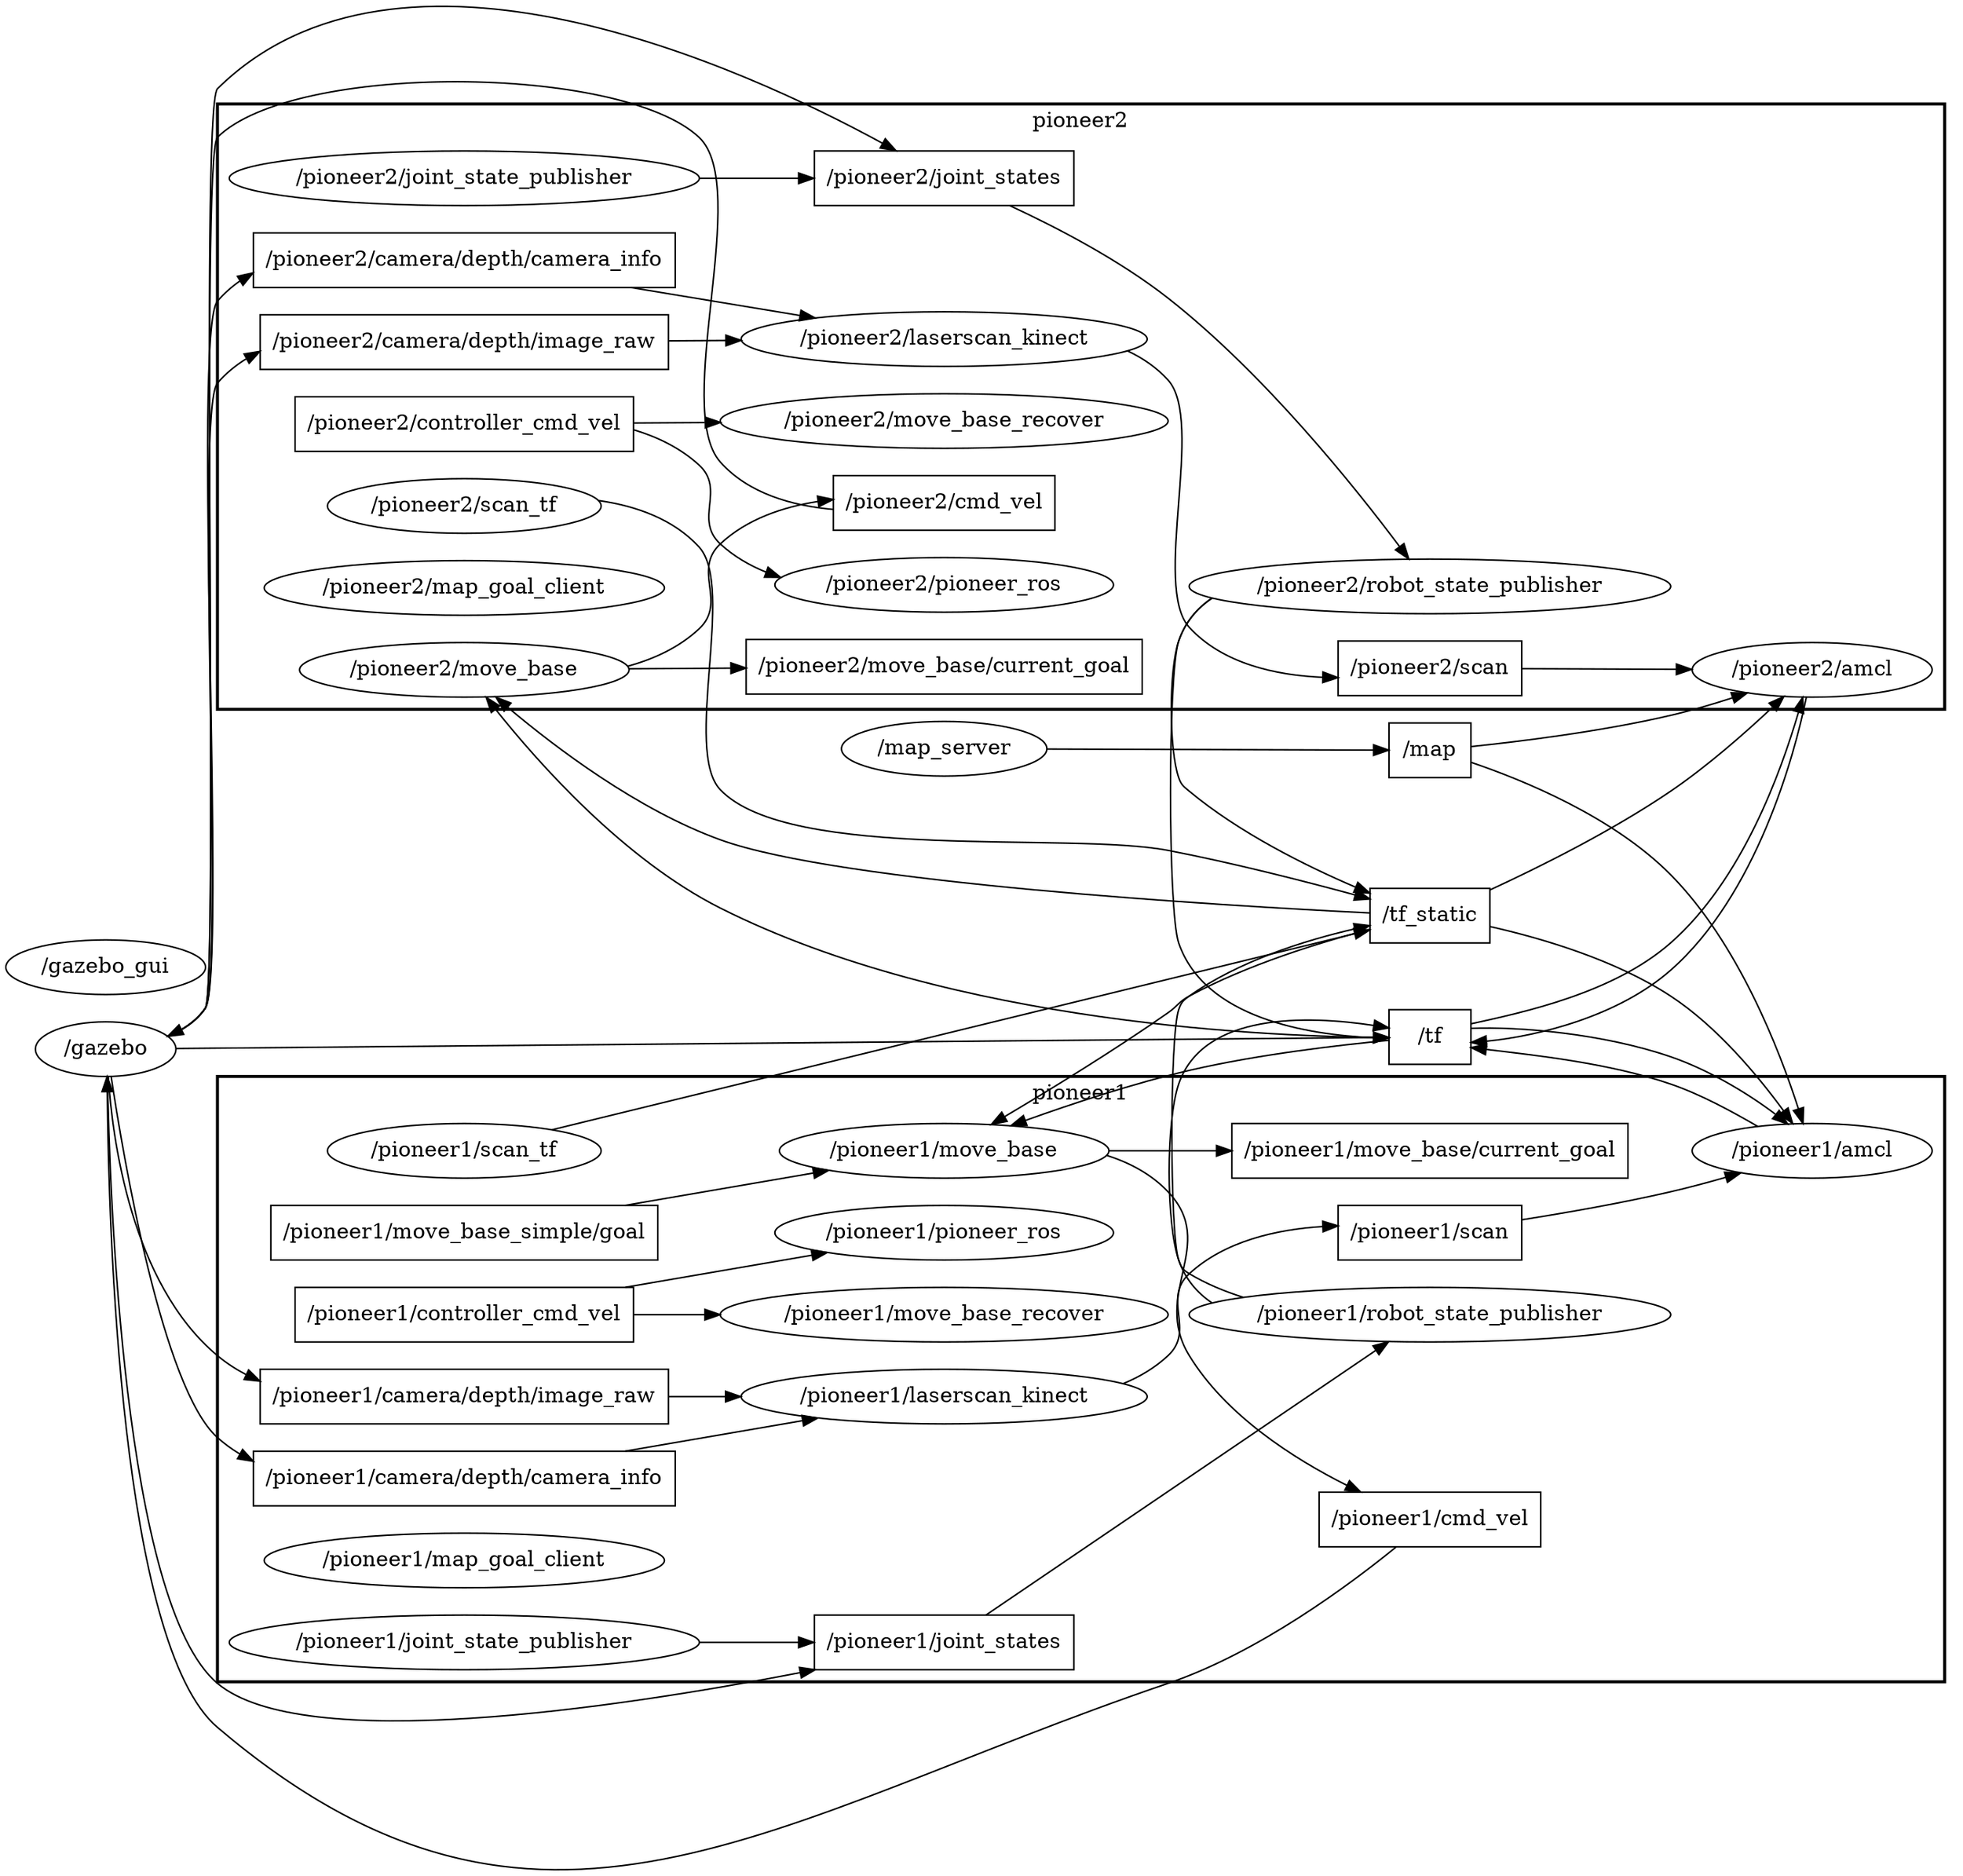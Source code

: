 digraph graphname {
	graph [bb="0,0,1028.1,1206.9",
		compound=True,
		rank=same,
		rankdir=LR,
		ranksep=0.2
	];
	node [label="\N"];
	subgraph cluster_pioneer2 {
		graph [bb="115.89,759.62,1020.1,1158.6",
			compound=True,
			label=pioneer2,
			lheight=0.21,
			lp="568,1147.1",
			lwidth=0.67,
			rank=same,
			rankdir=LR,
			ranksep=0.2,
			style=bold
		];
		t___pioneer2__joint_states		 [URL=topic_3A__pioneer2__joint_states,
			height=0.5,
			label="/pioneer2/joint_states",
			pos="495.36,1109.6",
			shape=box,
			tooltip="topic:/pioneer2/joint_states",
			width=1.8472];
		n___pioneer2__robot_state_publisher		 [URL=__pioneer2__robot_state_publisher,
			height=0.5,
			label="/pioneer2/robot_state_publisher",
			pos="748.54,840.62",
			shape=ellipse,
			tooltip="/pioneer2/robot_state_publisher",
			width=3.3941];
		t___pioneer2__joint_states -> n___pioneer2__robot_state_publisher		 [penwidth=1,
			pos="e,737.62,858.71 529.15,1091.6 553.72,1077.1 587.29,1055.2 612.35,1030.6 664.42,979.61 710.12,906.36 732.65,867.39"];
		t___pioneer2__camera__depth__camera_info		 [URL=topic_3A__pioneer2__camera__depth__camera_info,
			height=0.5,
			label="/pioneer2/camera/depth/camera_info",
			pos="244.13,1055.6",
			shape=box,
			tooltip="topic:/pioneer2/camera/depth/camera_info",
			width=3.0139];
		n___pioneer2__laserscan_kinect		 [URL=__pioneer2__laserscan_kinect,
			height=0.5,
			label="/pioneer2/laserscan_kinect",
			pos="495.36,1003.6",
			shape=ellipse,
			tooltip="/pioneer2/laserscan_kinect",
			width=2.9067];
		t___pioneer2__camera__depth__camera_info -> n___pioneer2__laserscan_kinect		 [penwidth=1,
			pos="e,428.09,1017.4 331.6,1037.6 359.77,1031.7 390.82,1025.2 418.19,1019.5"];
		t___pioneer2__camera__depth__image_raw		 [URL=topic_3A__pioneer2__camera__depth__image_raw,
			height=0.5,
			label="/pioneer2/camera/depth/image_raw",
			pos="244.13,1001.6",
			shape=box,
			tooltip="topic:/pioneer2/camera/depth/image_raw",
			width=2.9028];
		t___pioneer2__camera__depth__image_raw -> n___pioneer2__laserscan_kinect		 [penwidth=1,
			pos="e,390.75,1002.8 348.66,1002.5 359.2,1002.5 369.95,1002.6 380.59,1002.7"];
		t___pioneer2__controller_cmd_vel		 [URL=topic_3A__pioneer2__controller_cmd_vel,
			height=0.5,
			label="/pioneer2/controller_cmd_vel",
			pos="244.13,947.62",
			shape=box,
			tooltip="topic:/pioneer2/controller_cmd_vel",
			width=2.4722];
		n___pioneer2__pioneer_ros		 [URL=__pioneer2__pioneer_ros,
			height=0.5,
			label="/pioneer2/pioneer_ros",
			pos="495.36,841.62",
			shape=ellipse,
			tooltip="/pioneer2/pioneer_ros",
			width=2.4373];
		t___pioneer2__controller_cmd_vel -> n___pioneer2__pioneer_ros		 [penwidth=1,
			pos="e,414.04,848.4 333.15,939.34 344.7,935.09 355.57,929.08 364.37,920.62 381.63,904.04 361.16,885.25 378.37,868.62 385.86,861.38 394.9,855.94 404.58,851.88"];
		n___pioneer2__move_base_recover		 [URL=__pioneer2__move_base_recover,
			height=0.5,
			label="/pioneer2/move_base_recover",
			pos="495.36,949.62",
			shape=ellipse,
			tooltip="/pioneer2/move_base_recover",
			width=3.2497];
		t___pioneer2__controller_cmd_vel -> n___pioneer2__move_base_recover		 [penwidth=1,
			pos="e,378.32,948.69 333.35,948.33 344.61,948.42 356.31,948.51 368.03,948.61"];
		t___pioneer2__cmd_vel		 [URL=topic_3A__pioneer2__cmd_vel,
			height=0.5,
			label="/pioneer2/cmd_vel",
			pos="495.36,895.62",
			shape=box,
			tooltip="topic:/pioneer2/cmd_vel",
			width=1.6528];
		t___pioneer2__move_base__current_goal		 [URL=topic_3A__pioneer2__move_base__current_goal,
			height=0.5,
			label="/pioneer2/move_base/current_goal",
			pos="495.36,787.62",
			shape=box,
			tooltip="topic:/pioneer2/move_base/current_goal",
			width=2.8472];
		t___pioneer2__scan		 [URL=topic_3A__pioneer2__scan,
			height=0.5,
			label="/pioneer2/scan",
			pos="748.54,786.62",
			shape=box,
			tooltip="topic:/pioneer2/scan",
			width=1.3194];
		n___pioneer2__amcl		 [URL=__pioneer2__amcl,
			height=0.5,
			label="/pioneer2/amcl",
			pos="948.42,785.62",
			shape=ellipse,
			tooltip="/pioneer2/amcl",
			width=1.7693];
		t___pioneer2__scan -> n___pioneer2__amcl		 [penwidth=1,
			pos="e,884.61,785.94 796.18,786.39 819.48,786.27 848.22,786.12 874.36,785.99"];
		n___pioneer2__joint_state_publisher		 [URL=__pioneer2__joint_state_publisher,
			height=0.5,
			label="/pioneer2/joint_state_publisher",
			pos="244.13,1109.6",
			shape=ellipse,
			tooltip="/pioneer2/joint_state_publisher",
			width=3.34];
		n___pioneer2__joint_state_publisher -> t___pioneer2__joint_states		 [penwidth=1,
			pos="e,428.82,1109.6 364.63,1109.6 382.95,1109.6 401.41,1109.6 418.43,1109.6"];
		n___pioneer2__scan_tf		 [URL=__pioneer2__scan_tf,
			height=0.5,
			label="/pioneer2/scan_tf",
			pos="244.13,893.62",
			shape=ellipse,
			tooltip="/pioneer2/scan_tf",
			width=1.9859];
		n___pioneer2__map_goal_client		 [URL=__pioneer2__map_goal_client,
			height=0.5,
			label="/pioneer2/map_goal_client",
			pos="244.13,839.62",
			shape=ellipse,
			tooltip="/pioneer2/map_goal_client",
			width=2.9247];
		n___pioneer2__move_base		 [URL=__pioneer2__move_base,
			height=0.5,
			label="/pioneer2/move_base",
			pos="244.13,785.62",
			shape=ellipse,
			tooltip="/pioneer2/move_base",
			width=2.4012];
		n___pioneer2__move_base -> t___pioneer2__cmd_vel		 [penwidth=1,
			pos="e,435.86,894.22 326.29,791.4 340.41,795.7 353.9,802.38 364.37,812.62 382.71,830.56 360.08,850.63 378.37,868.62 391.06,881.11 408.33,888.25 425.67,892.23"];
		n___pioneer2__move_base -> t___pioneer2__move_base__current_goal		 [penwidth=1,
			pos="e,392.71,786.81 330.55,786.31 347.28,786.44 365.05,786.58 382.49,786.72"];
		n___pioneer2__laserscan_kinect -> t___pioneer2__scan		 [penwidth=1,
			pos="e,700.87,784.53 586.81,994.87 596.52,990.57 605.38,984.67 612.35,976.62 636.15,949.14 602.41,840.99 626.35,813.62 642.23,795.46 667.4,788.02 690.69,785.39"];
	}
	subgraph cluster_pioneer1 {
		graph [bb="115.89,118.62,1020.1,517.62",
			compound=True,
			label=pioneer1,
			lheight=0.21,
			lp="568,506.12",
			lwidth=0.67,
			rank=same,
			rankdir=LR,
			ranksep=0.2,
			style=bold
		];
		t___pioneer1__camera__depth__image_raw		 [URL=topic_3A__pioneer1__camera__depth__image_raw,
			height=0.5,
			label="/pioneer1/camera/depth/image_raw",
			pos="244.13,306.62",
			shape=box,
			tooltip="topic:/pioneer1/camera/depth/image_raw",
			width=2.9028];
		n___pioneer1__laserscan_kinect		 [URL=__pioneer1__laserscan_kinect,
			height=0.5,
			label="/pioneer1/laserscan_kinect",
			pos="495.36,306.62",
			shape=ellipse,
			tooltip="/pioneer1/laserscan_kinect",
			width=2.9067];
		t___pioneer1__camera__depth__image_raw -> n___pioneer1__laserscan_kinect		 [penwidth=1,
			pos="e,390.35,306.62 348.66,306.62 359.1,306.62 369.74,306.62 380.28,306.62"];
		t___pioneer1__move_base__current_goal		 [URL=topic_3A__pioneer1__move_base__current_goal,
			height=0.5,
			label="/pioneer1/move_base/current_goal",
			pos="748.54,468.62",
			shape=box,
			tooltip="topic:/pioneer1/move_base/current_goal",
			width=2.8472];
		t___pioneer1__scan		 [URL=topic_3A__pioneer1__scan,
			height=0.5,
			label="/pioneer1/scan",
			pos="748.54,414.62",
			shape=box,
			tooltip="topic:/pioneer1/scan",
			width=1.3194];
		n___pioneer1__amcl		 [URL=__pioneer1__amcl,
			height=0.5,
			label="/pioneer1/amcl",
			pos="948.42,468.62",
			shape=ellipse,
			tooltip="/pioneer1/amcl",
			width=1.7693];
		t___pioneer1__scan -> n___pioneer1__amcl		 [penwidth=1,
			pos="e,909.48,454.26 796.19,423.66 818.85,428.39 846.38,434.65 870.73,441.62 880.19,444.33 890.2,447.57 899.74,450.85"];
		t___pioneer1__cmd_vel		 [URL=topic_3A__pioneer1__cmd_vel,
			height=0.5,
			label="/pioneer1/cmd_vel",
			pos="748.54,225.62",
			shape=box,
			tooltip="topic:/pioneer1/cmd_vel",
			width=1.6528];
		t___pioneer1__camera__depth__camera_info		 [URL=topic_3A__pioneer1__camera__depth__camera_info,
			height=0.5,
			label="/pioneer1/camera/depth/camera_info",
			pos="244.13,252.62",
			shape=box,
			tooltip="topic:/pioneer1/camera/depth/camera_info",
			width=3.0139];
		t___pioneer1__camera__depth__camera_info -> n___pioneer1__laserscan_kinect		 [penwidth=1,
			pos="e,429.64,292.6 328.47,270.68 357.96,277.07 390.93,284.21 419.66,290.44"];
		t___pioneer1__controller_cmd_vel		 [URL=topic_3A__pioneer1__controller_cmd_vel,
			height=0.5,
			label="/pioneer1/controller_cmd_vel",
			pos="244.13,360.62",
			shape=box,
			tooltip="topic:/pioneer1/controller_cmd_vel",
			width=2.4722];
		n___pioneer1__pioneer_ros		 [URL=__pioneer1__pioneer_ros,
			height=0.5,
			label="/pioneer1/pioneer_ros",
			pos="495.36,414.62",
			shape=ellipse,
			tooltip="/pioneer1/pioneer_ros",
			width=2.4373];
		t___pioneer1__controller_cmd_vel -> n___pioneer1__pioneer_ros		 [penwidth=1,
			pos="e,434.35,401.62 328.47,378.68 359.61,385.43 394.64,393.02 424.46,399.48"];
		n___pioneer1__move_base_recover		 [URL=__pioneer1__move_base_recover,
			height=0.5,
			label="/pioneer1/move_base_recover",
			pos="495.36,360.62",
			shape=ellipse,
			tooltip="/pioneer1/move_base_recover",
			width=3.2497];
		t___pioneer1__controller_cmd_vel -> n___pioneer1__move_base_recover		 [penwidth=1,
			pos="e,378.32,360.62 333.35,360.62 344.61,360.62 356.31,360.62 368.03,360.62"];
		t___pioneer1__joint_states		 [URL=topic_3A__pioneer1__joint_states,
			height=0.5,
			label="/pioneer1/joint_states",
			pos="495.36,144.62",
			shape=box,
			tooltip="topic:/pioneer1/joint_states",
			width=1.8472];
		n___pioneer1__robot_state_publisher		 [URL=__pioneer1__robot_state_publisher,
			height=0.5,
			label="/pioneer1/robot_state_publisher",
			pos="748.54,360.62",
			shape=ellipse,
			tooltip="/pioneer1/robot_state_publisher",
			width=3.3941];
		t___pioneer1__joint_states -> n___pioneer1__robot_state_publisher		 [penwidth=1,
			pos="e,726.79,342.78 517.34,162.67 562.33,201.36 668.12,292.33 719.1,336.16"];
		t___pioneer1__move_base_simple__goal		 [URL=topic_3A__pioneer1__move_base_simple__goal,
			height=0.5,
			label="/pioneer1/move_base_simple/goal",
			pos="244.13,414.62",
			shape=box,
			tooltip="topic:/pioneer1/move_base_simple/goal",
			width=2.8194];
		n___pioneer1__move_base		 [URL=__pioneer1__move_base,
			height=0.5,
			label="/pioneer1/move_base",
			pos="495.36,468.62",
			shape=ellipse,
			tooltip="/pioneer1/move_base",
			width=2.4012];
		t___pioneer1__move_base_simple__goal -> n___pioneer1__move_base		 [penwidth=1,
			pos="e,434.74,455.7 328.47,432.68 359.74,439.45 394.93,447.08 424.82,453.55"];
		n___pioneer1__scan_tf		 [URL=__pioneer1__scan_tf,
			height=0.5,
			label="/pioneer1/scan_tf",
			pos="244.13,468.62",
			shape=ellipse,
			tooltip="/pioneer1/scan_tf",
			width=1.9859];
		n___pioneer1__laserscan_kinect -> t___pioneer1__scan		 [penwidth=1,
			pos="e,700.93,415.43 584.4,316.08 594.76,320.22 604.43,325.9 612.35,333.62 630.1,350.93 608.52,370.39 626.35,387.62 643.35,404.05 668.04,411.36 690.7,414.34"];
		n___pioneer1__map_goal_client		 [URL=__pioneer1__map_goal_client,
			height=0.5,
			label="/pioneer1/map_goal_client",
			pos="244.13,198.62",
			shape=ellipse,
			tooltip="/pioneer1/map_goal_client",
			width=2.9247];
		n___pioneer1__joint_state_publisher		 [URL=__pioneer1__joint_state_publisher,
			height=0.5,
			label="/pioneer1/joint_state_publisher",
			pos="244.13,144.62",
			shape=ellipse,
			tooltip="/pioneer1/joint_state_publisher",
			width=3.34];
		n___pioneer1__joint_state_publisher -> t___pioneer1__joint_states		 [penwidth=1,
			pos="e,428.82,144.62 364.63,144.62 382.95,144.62 401.41,144.62 418.43,144.62"];
		n___pioneer1__move_base -> t___pioneer1__move_base__current_goal		 [penwidth=1,
			pos="e,645.71,468.62 582.1,468.62 599.29,468.62 617.58,468.62 635.51,468.62"];
		n___pioneer1__move_base -> t___pioneer1__cmd_vel		 [penwidth=1,
			pos="e,717,243.67 577.47,463 590.68,458.64 603.05,451.89 612.35,441.62 644.82,405.73 603.74,376.42 626.35,333.62 645.19,297.94 680.87,268.38 708.66,249.27"];
	}
	n___gazebo	 [URL=__gazebo,
		height=0.5,
		label="/gazebo",
		pos="53.945,535.62",
		shape=ellipse,
		tooltip="/gazebo",
		width=1.0652];
	t___pioneer2__cmd_vel -> n___gazebo	 [penwidth=1,
		pos="e,86.672,545.01 435.56,895.44 414.45,898.55 392.42,906.07 378.37,922.62 347.53,958.96 399.15,1104 364.37,1136.6 324.07,1174.4 155.21,1175.4 115.89,1136.6 104.54,1125.4 116.31,576.16 107.89,562.62 104.75,557.57 100.33,553.42 95.384,550.03"];
	t___tf_static	 [URL=topic_3A__tf_static,
		height=0.5,
		label="/tf_static",
		pos="748.54,623.62",
		shape=box,
		tooltip="topic:/tf_static",
		width=0.88889];
	n___pioneer2__scan_tf -> t___tf_static	 [penwidth=1,
		pos="e,716.27,635.62 315.6,892.24 333.95,888.37 352.02,880.77 364.37,866.62 387.84,839.73 354.08,732.77 378.37,706.62 414.22,668.03 561.2,681.2 612.35,668.62 644.51,660.71 680.01,648.76 706.56,639.17"];
	t___tf	 [URL=topic_3A__tf,
		height=0.5,
		label="/tf",
		pos="748.54,543.62",
		shape=box,
		tooltip="topic:/tf",
		width=0.75];
	n___pioneer2__amcl -> t___tf	 [penwidth=1,
		pos="e,775.56,542.23 945.49,767.64 939.99,729.1 921.24,639.51 870.73,587.62 847.68,563.94 812.25,550.14 785.64,544.19"];
	n___pioneer2__robot_state_publisher -> t___tf	 [penwidth=1,
		pos="e,721.3,546.07 642.65,831.46 631.99,825.46 623.54,816.84 619.35,804.62 612.17,783.71 612.17,626.54 619.35,605.62 632.04,568.62 677.88,553.68 711.36,547.66"];
	n___pioneer2__robot_state_publisher -> t___tf_static	 [penwidth=1,
		pos="e,716.44,633.83 642.65,831.46 631.99,825.46 623.54,816.84 619.35,804.62 612.86,785.7 612.86,733.54 619.35,714.62 632.68,675.77 674.61,651.24 707.12,637.56"];
	t___pioneer1__cmd_vel -> n___gazebo	 [penwidth=1,
		pos="e,55.954,517.48 730.71,207.35 706.9,182.72 660.84,139.44 612.35,117.62 410.38,26.731 282.44,-71.362 115.89,74.621 83.117,103.35 62.272,411.59 56.549,507.38"];
	n___pioneer1__scan_tf -> t___tf_static	 [penwidth=1,
		pos="e,716.51,614.05 290.16,482.51 387.06,512.41 614.11,582.46 706.92,611.09"];
	n___pioneer1__amcl -> t___tf	 [penwidth=1,
		pos="e,775.97,535.13 918.55,484.74 904.85,494.29 887.78,505.57 870.73,512.62 843.58,523.85 810.67,529.36 786,533.45"];
	n___pioneer1__robot_state_publisher -> t___tf	 [penwidth=1,
		pos="e,721.27,547.8 658.57,372.92 647.23,376.62 636.17,381.41 626.35,387.62 622.06,390.33 620.99,391.83 619.35,396.62 610.98,421 610.98,488.24 619.35,512.62 631.15,547.02 677.43,550.81 711.23,548.64"];
	n___pioneer1__robot_state_publisher -> t___tf_static	 [penwidth=1,
		pos="e,716.53,620.46 642.65,369.79 631.99,375.78 623.54,384.4 619.35,396.62 613.4,413.96 613.4,544.28 619.35,561.62 631.46,596.91 673.72,612.13 706.65,618.69"];
	t___tf -> n___pioneer2__move_base	 [penwidth=1,
		pos="e,255.34,767.53 721.31,544.34 657.8,547.17 492.6,561.2 378.37,630.62 325.2,662.93 282.36,723.69 260.64,758.77"];
	t___tf -> n___pioneer2__amcl	 [penwidth=1,
		pos="e,943.78,767.66 775.56,555.58 802.62,564.65 844.62,578.8 870.73,605.62 912.95,648.99 932.98,718.7 941.63,757.57"];
	t___tf -> n___pioneer1__amcl	 [penwidth=1,
		pos="e,934.85,486.41 775.97,548.98 801.15,548.82 839.7,543.45 870.73,530.62 891.68,521.96 912.66,506.91 927.37,493.58"];
	t___tf -> n___pioneer1__move_base	 [penwidth=1,
		pos="e,530.97,485.03 721.17,540.44 696.37,537.08 658.38,530.95 626.35,521.62 596.89,513.04 564.96,500.08 540.12,489.12"];
	t___map	 [URL=topic_3A__map,
		height=0.5,
		label="/map",
		pos="748.54,732.62",
		shape=box,
		tooltip="topic:/map",
		width=0.75];
	t___map -> n___pioneer2__amcl	 [penwidth=1,
		pos="e,912.77,770.49 775.87,736.18 800.64,739.86 838.62,746.38 870.73,755.62 881.46,758.71 892.78,762.7 903.33,766.77"];
	t___map -> n___pioneer1__amcl	 [penwidth=1,
		pos="e,943.47,486.7 775.99,720.44 803.02,706.82 844.61,682.43 870.73,650.62 909.21,603.75 931.12,534.77 941,496.6"];
	t___tf_static -> n___pioneer2__move_base	 [penwidth=1,
		pos="e,260.24,767.69 716.35,625.61 638.76,630.9 438.91,646.81 378.37,673.62 333.3,693.58 291.56,733.58 267.22,759.97"];
	t___tf_static -> n___pioneer2__amcl	 [penwidth=1,
		pos="e,932.52,768.04 779.94,641.67 805.24,657.28 841.7,681.13 870.73,705.62 890.7,722.46 911.06,743.95 925.78,760.41"];
	t___tf_static -> n___pioneer1__amcl	 [penwidth=1,
		pos="e,937.72,486.72 780.77,614.88 806.75,606.51 843.71,591.99 870.73,570.62 897,549.84 918.98,518.04 932.59,495.47"];
	t___tf_static -> n___pioneer1__move_base	 [penwidth=1,
		pos="e,518.69,486.14 716.35,612.5 691.22,602.96 655.42,588.01 626.35,570.62 626.26,570.57 565.38,522.79 526.98,492.65"];
	n___map_server	 [URL=__map_server,
		height=0.5,
		label="/map_server",
		pos="495.36,733.62",
		shape=ellipse,
		tooltip="/map_server",
		width=1.5165];
	n___map_server -> t___map	 [penwidth=1,
		pos="e,721.43,732.72 550.24,733.41 598.88,733.21 669.09,732.93 711.32,732.77"];
	n___gazebo -> t___pioneer2__joint_states	 [penwidth=1,
		pos="e,465.01,1127.7 86.675,545.01 94.988,549.06 102.99,554.73 107.89,562.62 116.72,576.82 103.99,1152.9 115.89,1164.6 208.19,1255.7 379.95,1175.8 456.2,1132.8"];
	n___gazebo -> t___pioneer2__camera__depth__camera_info	 [penwidth=1,
		pos="e,135.34,1044.6 86.656,545.02 94.968,549.07 102.97,554.74 107.89,562.62 121.6,584.58 99.42,1008.6 115.89,1028.6 119.13,1032.6 122.79,1036 126.77,1039"];
	n___gazebo -> t___pioneer2__camera__depth__image_raw	 [penwidth=1,
		pos="e,139.49,992.8 86.645,545.03 94.956,549.08 102.96,554.75 107.89,562.62 120.04,582.03 101.31,956.97 115.89,974.62 120.14,979.76 125.1,984.08 130.55,987.69"];
	n___gazebo -> t___pioneer1__camera__depth__image_raw	 [penwidth=1,
		pos="e,139.37,318.36 54.683,517.38 55.167,477.65 62.229,382.96 115.89,333.62 120.31,329.56 125.18,326.05 130.37,323.02"];
	n___gazebo -> t___pioneer1__camera__depth__camera_info	 [penwidth=1,
		pos="e,135.62,265.59 56.775,517.42 62.45,464.64 81.473,313.2 115.89,279.62 119.25,276.34 122.91,273.41 126.79,270.8"];
	n___gazebo -> t___pioneer1__joint_states	 [penwidth=1,
		pos="e,456.97,126.57 54.614,517.29 53.71,443.63 54.594,170.63 115.89,117.62 209.38,36.777 369.12,88.937 447.79,122.57"];
	n___gazebo -> t___tf	 [penwidth=1,
		pos="e,721.52,543.32 92.674,536.06 213.92,537.46 592.64,541.83 711.48,543.2"];
	n___gazebo_gui	 [URL=__gazebo_gui,
		height=0.5,
		label="/gazebo_gui",
		pos="53.945,589.62",
		shape=ellipse,
		tooltip="/gazebo_gui",
		width=1.4985];
}
